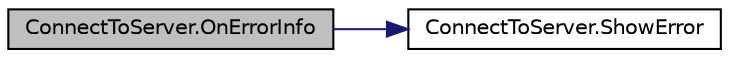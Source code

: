 digraph "ConnectToServer.OnErrorInfo"
{
 // INTERACTIVE_SVG=YES
 // LATEX_PDF_SIZE
  bgcolor="transparent";
  edge [fontname="Helvetica",fontsize="10",labelfontname="Helvetica",labelfontsize="10"];
  node [fontname="Helvetica",fontsize="10",shape=record];
  rankdir="LR";
  Node1 [label="ConnectToServer.OnErrorInfo",height=0.2,width=0.4,color="black", fillcolor="grey75", style="filled", fontcolor="black",tooltip=" "];
  Node1 -> Node2 [color="midnightblue",fontsize="10",style="solid",fontname="Helvetica"];
  Node2 [label="ConnectToServer.ShowError",height=0.2,width=0.4,color="black",URL="$class_connect_to_server.html#a2ca5fc3ab94cacd35c3cc2b641e1b463",tooltip=" "];
}
